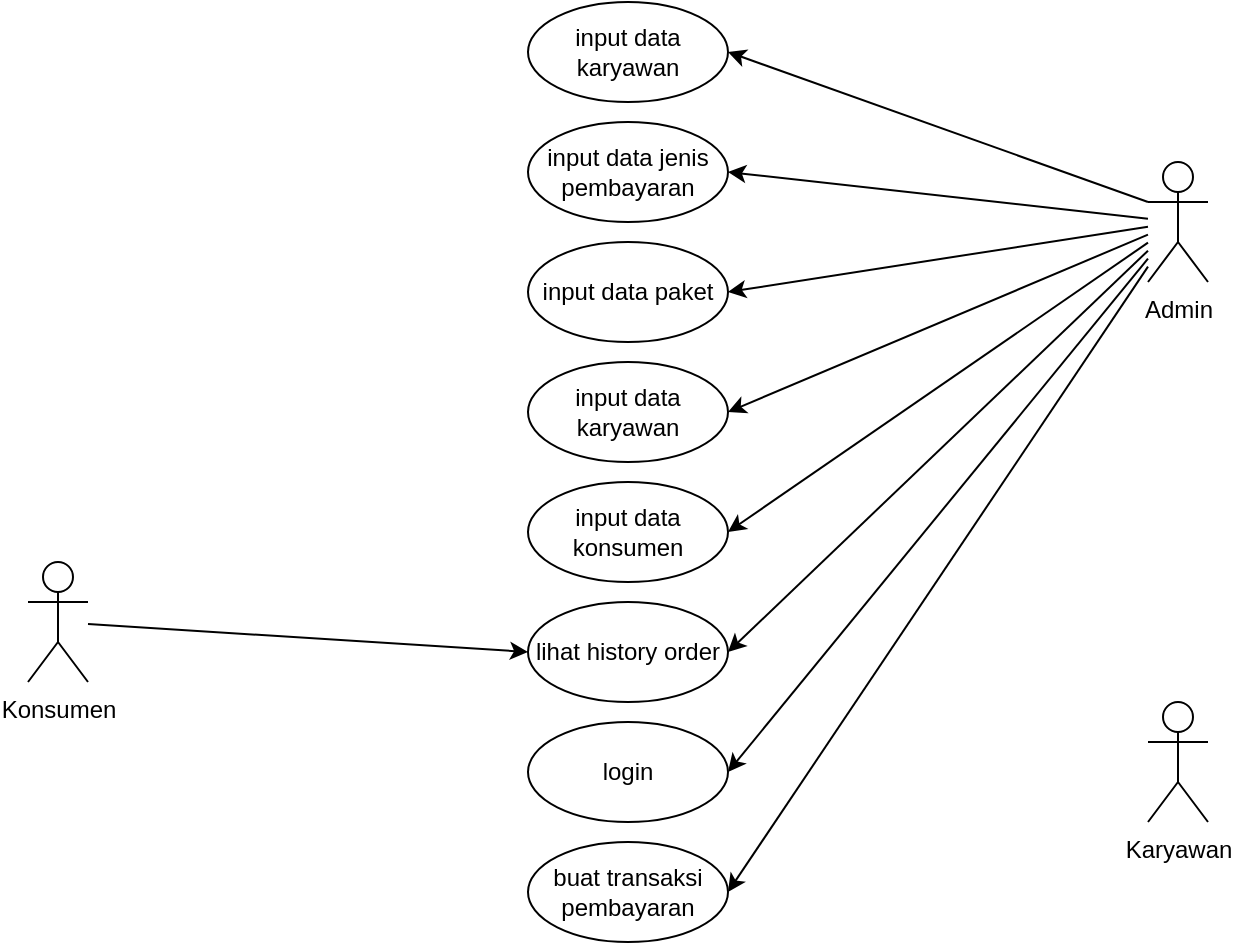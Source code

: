 <mxfile version="21.0.2" type="github">
  <diagram name="Page-1" id="ov5w-oJEvnXDzye5x__X">
    <mxGraphModel dx="538" dy="452" grid="1" gridSize="10" guides="1" tooltips="1" connect="1" arrows="1" fold="1" page="1" pageScale="1" pageWidth="827" pageHeight="1169" math="0" shadow="0">
      <root>
        <mxCell id="0" />
        <mxCell id="1" parent="0" />
        <mxCell id="-wWJylMkJj5rvpVHsZLc-1" value="Admin" style="shape=umlActor;verticalLabelPosition=bottom;verticalAlign=top;html=1;outlineConnect=0;" vertex="1" parent="1">
          <mxGeometry x="670" y="130" width="30" height="60" as="geometry" />
        </mxCell>
        <mxCell id="-wWJylMkJj5rvpVHsZLc-9" value="input data karyawan" style="ellipse;whiteSpace=wrap;html=1;" vertex="1" parent="1">
          <mxGeometry x="360" y="50" width="100" height="50" as="geometry" />
        </mxCell>
        <mxCell id="-wWJylMkJj5rvpVHsZLc-10" value="input data jenis pembayaran" style="ellipse;whiteSpace=wrap;html=1;" vertex="1" parent="1">
          <mxGeometry x="360" y="110" width="100" height="50" as="geometry" />
        </mxCell>
        <mxCell id="-wWJylMkJj5rvpVHsZLc-11" value="input data paket" style="ellipse;whiteSpace=wrap;html=1;" vertex="1" parent="1">
          <mxGeometry x="360" y="170" width="100" height="50" as="geometry" />
        </mxCell>
        <mxCell id="-wWJylMkJj5rvpVHsZLc-12" value="input data karyawan" style="ellipse;whiteSpace=wrap;html=1;" vertex="1" parent="1">
          <mxGeometry x="360" y="230" width="100" height="50" as="geometry" />
        </mxCell>
        <mxCell id="-wWJylMkJj5rvpVHsZLc-13" value="input data konsumen" style="ellipse;whiteSpace=wrap;html=1;" vertex="1" parent="1">
          <mxGeometry x="360" y="290" width="100" height="50" as="geometry" />
        </mxCell>
        <mxCell id="-wWJylMkJj5rvpVHsZLc-16" value="lihat history order" style="ellipse;whiteSpace=wrap;html=1;" vertex="1" parent="1">
          <mxGeometry x="360" y="350" width="100" height="50" as="geometry" />
        </mxCell>
        <mxCell id="-wWJylMkJj5rvpVHsZLc-17" value="login" style="ellipse;whiteSpace=wrap;html=1;" vertex="1" parent="1">
          <mxGeometry x="360" y="410" width="100" height="50" as="geometry" />
        </mxCell>
        <mxCell id="-wWJylMkJj5rvpVHsZLc-18" value="Konsumen" style="shape=umlActor;verticalLabelPosition=bottom;verticalAlign=top;html=1;outlineConnect=0;" vertex="1" parent="1">
          <mxGeometry x="110" y="330" width="30" height="60" as="geometry" />
        </mxCell>
        <mxCell id="-wWJylMkJj5rvpVHsZLc-19" value="" style="endArrow=classic;html=1;rounded=0;entryX=0;entryY=0.5;entryDx=0;entryDy=0;" edge="1" parent="1" source="-wWJylMkJj5rvpVHsZLc-18" target="-wWJylMkJj5rvpVHsZLc-16">
          <mxGeometry width="50" height="50" relative="1" as="geometry">
            <mxPoint x="150" y="380" as="sourcePoint" />
            <mxPoint x="200" y="330" as="targetPoint" />
          </mxGeometry>
        </mxCell>
        <mxCell id="-wWJylMkJj5rvpVHsZLc-21" value="" style="endArrow=classic;html=1;rounded=0;entryX=1;entryY=0.5;entryDx=0;entryDy=0;exitX=0;exitY=0.333;exitDx=0;exitDy=0;exitPerimeter=0;" edge="1" parent="1" source="-wWJylMkJj5rvpVHsZLc-1" target="-wWJylMkJj5rvpVHsZLc-9">
          <mxGeometry width="50" height="50" relative="1" as="geometry">
            <mxPoint x="660" y="150" as="sourcePoint" />
            <mxPoint x="440" y="200" as="targetPoint" />
          </mxGeometry>
        </mxCell>
        <mxCell id="-wWJylMkJj5rvpVHsZLc-22" value="" style="endArrow=classic;html=1;rounded=0;entryX=1;entryY=0.5;entryDx=0;entryDy=0;" edge="1" parent="1" source="-wWJylMkJj5rvpVHsZLc-1" target="-wWJylMkJj5rvpVHsZLc-10">
          <mxGeometry width="50" height="50" relative="1" as="geometry">
            <mxPoint x="390" y="250" as="sourcePoint" />
            <mxPoint x="440" y="200" as="targetPoint" />
          </mxGeometry>
        </mxCell>
        <mxCell id="-wWJylMkJj5rvpVHsZLc-25" value="" style="endArrow=classic;html=1;rounded=0;entryX=1;entryY=0.5;entryDx=0;entryDy=0;" edge="1" parent="1" source="-wWJylMkJj5rvpVHsZLc-1" target="-wWJylMkJj5rvpVHsZLc-11">
          <mxGeometry width="50" height="50" relative="1" as="geometry">
            <mxPoint x="390" y="250" as="sourcePoint" />
            <mxPoint x="440" y="200" as="targetPoint" />
          </mxGeometry>
        </mxCell>
        <mxCell id="-wWJylMkJj5rvpVHsZLc-27" value="" style="endArrow=classic;html=1;rounded=0;entryX=1;entryY=0.5;entryDx=0;entryDy=0;" edge="1" parent="1" source="-wWJylMkJj5rvpVHsZLc-1" target="-wWJylMkJj5rvpVHsZLc-12">
          <mxGeometry width="50" height="50" relative="1" as="geometry">
            <mxPoint x="390" y="250" as="sourcePoint" />
            <mxPoint x="440" y="200" as="targetPoint" />
          </mxGeometry>
        </mxCell>
        <mxCell id="-wWJylMkJj5rvpVHsZLc-28" value="" style="endArrow=classic;html=1;rounded=0;entryX=1;entryY=0.5;entryDx=0;entryDy=0;" edge="1" parent="1" source="-wWJylMkJj5rvpVHsZLc-1" target="-wWJylMkJj5rvpVHsZLc-13">
          <mxGeometry width="50" height="50" relative="1" as="geometry">
            <mxPoint x="390" y="250" as="sourcePoint" />
            <mxPoint x="440" y="200" as="targetPoint" />
          </mxGeometry>
        </mxCell>
        <mxCell id="-wWJylMkJj5rvpVHsZLc-29" value="" style="endArrow=classic;html=1;rounded=0;entryX=1;entryY=0.5;entryDx=0;entryDy=0;" edge="1" parent="1" source="-wWJylMkJj5rvpVHsZLc-1" target="-wWJylMkJj5rvpVHsZLc-16">
          <mxGeometry width="50" height="50" relative="1" as="geometry">
            <mxPoint x="470" y="250" as="sourcePoint" />
            <mxPoint x="520" y="200" as="targetPoint" />
          </mxGeometry>
        </mxCell>
        <mxCell id="-wWJylMkJj5rvpVHsZLc-32" value="" style="endArrow=classic;html=1;rounded=0;entryX=1;entryY=0.5;entryDx=0;entryDy=0;" edge="1" parent="1" source="-wWJylMkJj5rvpVHsZLc-1" target="-wWJylMkJj5rvpVHsZLc-17">
          <mxGeometry width="50" height="50" relative="1" as="geometry">
            <mxPoint x="470" y="250" as="sourcePoint" />
            <mxPoint x="520" y="200" as="targetPoint" />
          </mxGeometry>
        </mxCell>
        <mxCell id="-wWJylMkJj5rvpVHsZLc-34" value="buat transaksi pembayaran" style="ellipse;whiteSpace=wrap;html=1;" vertex="1" parent="1">
          <mxGeometry x="360" y="470" width="100" height="50" as="geometry" />
        </mxCell>
        <mxCell id="-wWJylMkJj5rvpVHsZLc-35" value="" style="endArrow=classic;html=1;rounded=0;entryX=1;entryY=0.5;entryDx=0;entryDy=0;" edge="1" parent="1" source="-wWJylMkJj5rvpVHsZLc-1" target="-wWJylMkJj5rvpVHsZLc-34">
          <mxGeometry width="50" height="50" relative="1" as="geometry">
            <mxPoint x="420" y="310" as="sourcePoint" />
            <mxPoint x="470" y="260" as="targetPoint" />
          </mxGeometry>
        </mxCell>
        <mxCell id="-wWJylMkJj5rvpVHsZLc-36" value="Karyawan" style="shape=umlActor;verticalLabelPosition=bottom;verticalAlign=top;html=1;outlineConnect=0;" vertex="1" parent="1">
          <mxGeometry x="670" y="400" width="30" height="60" as="geometry" />
        </mxCell>
      </root>
    </mxGraphModel>
  </diagram>
</mxfile>
